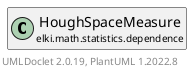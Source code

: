 @startuml
    remove .*\.(Instance|Par|Parameterizer|Factory)$
    set namespaceSeparator none
    hide empty fields
    hide empty methods

    class "<size:14>HoughSpaceMeasure.Par\n<size:10>elki.math.statistics.dependence" as elki.math.statistics.dependence.HoughSpaceMeasure.Par [[HoughSpaceMeasure.Par.html]] {
        +make(): HoughSpaceMeasure
    }

    interface "<size:14>Parameterizer\n<size:10>elki.utilities.optionhandling" as elki.utilities.optionhandling.Parameterizer [[../../../utilities/optionhandling/Parameterizer.html]] {
        {abstract} +make(): Object
    }
    class "<size:14>HoughSpaceMeasure\n<size:10>elki.math.statistics.dependence" as elki.math.statistics.dependence.HoughSpaceMeasure [[HoughSpaceMeasure.html]]

    elki.utilities.optionhandling.Parameterizer <|.. elki.math.statistics.dependence.HoughSpaceMeasure.Par
    elki.math.statistics.dependence.HoughSpaceMeasure +-- elki.math.statistics.dependence.HoughSpaceMeasure.Par

    center footer UMLDoclet 2.0.19, PlantUML 1.2022.8
@enduml
